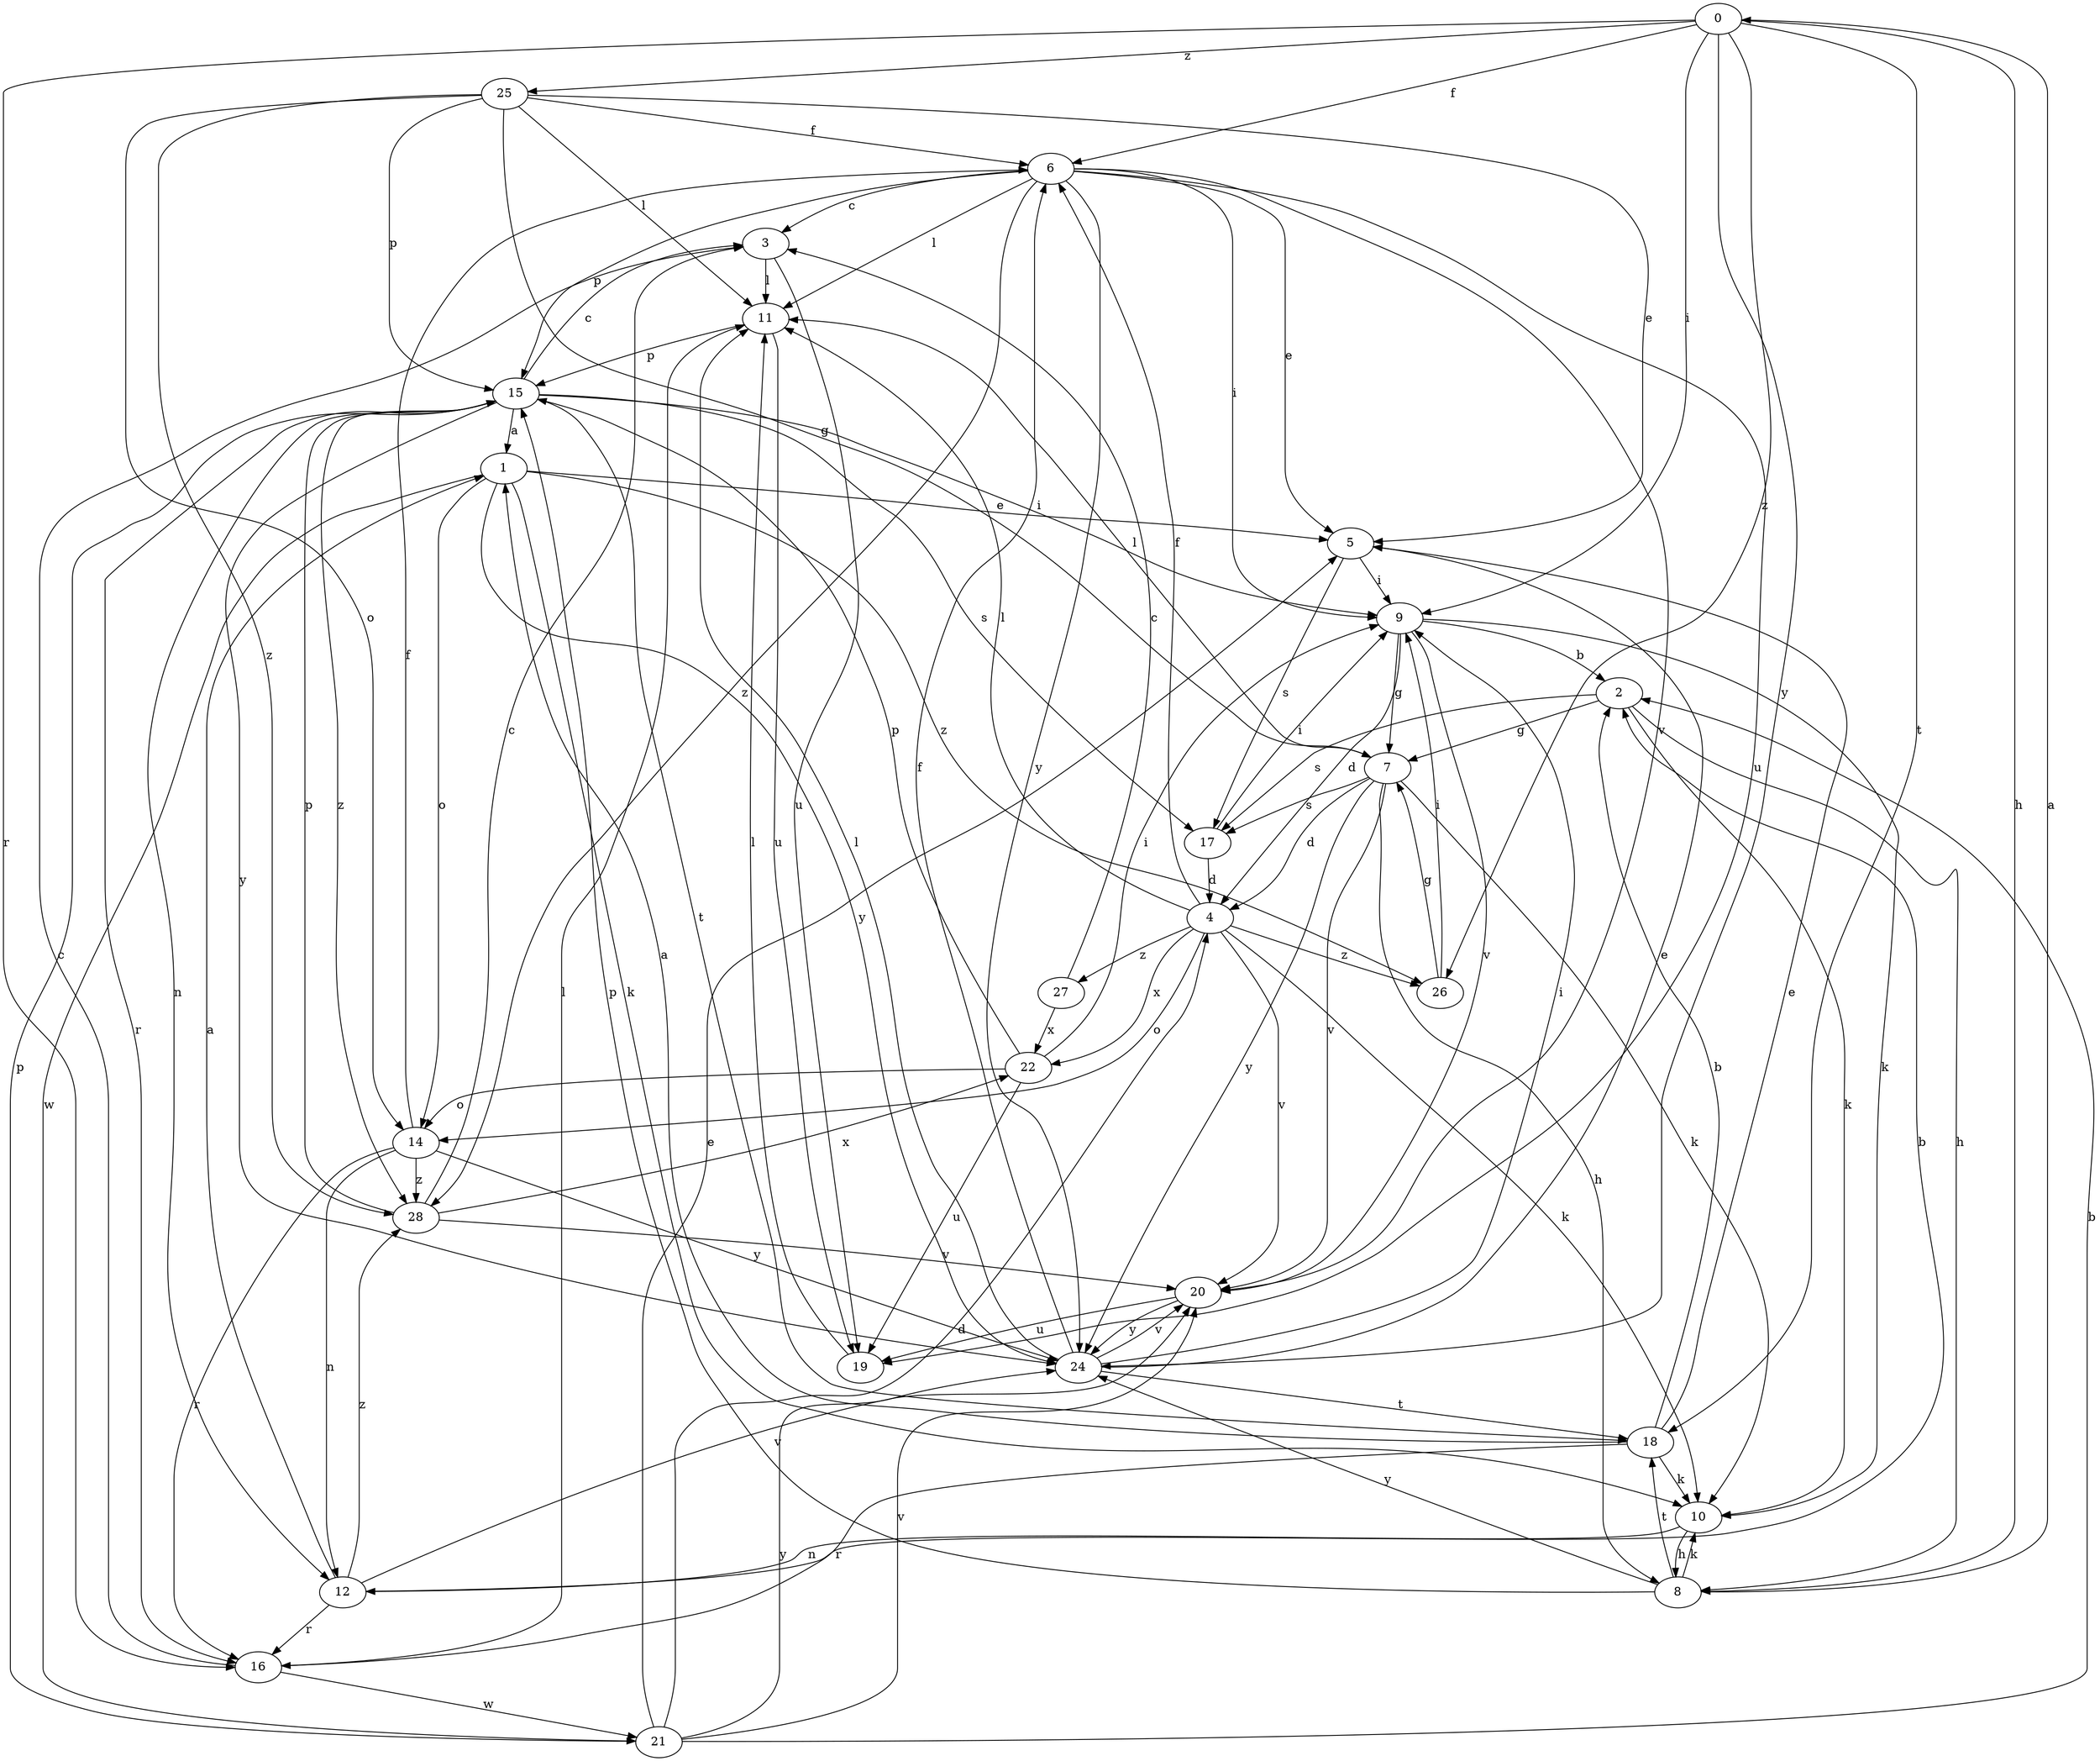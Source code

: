strict digraph  {
0;
1;
2;
3;
4;
5;
6;
7;
8;
9;
10;
11;
12;
14;
15;
16;
17;
18;
19;
20;
21;
22;
24;
25;
26;
27;
28;
0 -> 6  [label=f];
0 -> 8  [label=h];
0 -> 9  [label=i];
0 -> 16  [label=r];
0 -> 18  [label=t];
0 -> 24  [label=y];
0 -> 25  [label=z];
0 -> 26  [label=z];
1 -> 5  [label=e];
1 -> 10  [label=k];
1 -> 14  [label=o];
1 -> 21  [label=w];
1 -> 24  [label=y];
1 -> 26  [label=z];
2 -> 7  [label=g];
2 -> 8  [label=h];
2 -> 10  [label=k];
2 -> 17  [label=s];
3 -> 11  [label=l];
3 -> 19  [label=u];
4 -> 6  [label=f];
4 -> 10  [label=k];
4 -> 11  [label=l];
4 -> 14  [label=o];
4 -> 20  [label=v];
4 -> 22  [label=x];
4 -> 26  [label=z];
4 -> 27  [label=z];
5 -> 9  [label=i];
5 -> 17  [label=s];
6 -> 3  [label=c];
6 -> 5  [label=e];
6 -> 9  [label=i];
6 -> 11  [label=l];
6 -> 15  [label=p];
6 -> 19  [label=u];
6 -> 20  [label=v];
6 -> 24  [label=y];
6 -> 28  [label=z];
7 -> 4  [label=d];
7 -> 8  [label=h];
7 -> 10  [label=k];
7 -> 11  [label=l];
7 -> 17  [label=s];
7 -> 20  [label=v];
7 -> 24  [label=y];
8 -> 0  [label=a];
8 -> 10  [label=k];
8 -> 15  [label=p];
8 -> 18  [label=t];
8 -> 24  [label=y];
9 -> 2  [label=b];
9 -> 4  [label=d];
9 -> 7  [label=g];
9 -> 10  [label=k];
9 -> 20  [label=v];
10 -> 8  [label=h];
10 -> 12  [label=n];
11 -> 15  [label=p];
11 -> 19  [label=u];
12 -> 1  [label=a];
12 -> 2  [label=b];
12 -> 16  [label=r];
12 -> 20  [label=v];
12 -> 28  [label=z];
14 -> 6  [label=f];
14 -> 12  [label=n];
14 -> 16  [label=r];
14 -> 24  [label=y];
14 -> 28  [label=z];
15 -> 1  [label=a];
15 -> 3  [label=c];
15 -> 9  [label=i];
15 -> 12  [label=n];
15 -> 16  [label=r];
15 -> 17  [label=s];
15 -> 18  [label=t];
15 -> 24  [label=y];
15 -> 28  [label=z];
16 -> 3  [label=c];
16 -> 11  [label=l];
16 -> 21  [label=w];
17 -> 4  [label=d];
17 -> 9  [label=i];
18 -> 1  [label=a];
18 -> 2  [label=b];
18 -> 5  [label=e];
18 -> 10  [label=k];
18 -> 16  [label=r];
19 -> 11  [label=l];
20 -> 19  [label=u];
20 -> 24  [label=y];
21 -> 2  [label=b];
21 -> 4  [label=d];
21 -> 5  [label=e];
21 -> 15  [label=p];
21 -> 20  [label=v];
21 -> 24  [label=y];
22 -> 9  [label=i];
22 -> 14  [label=o];
22 -> 15  [label=p];
22 -> 19  [label=u];
24 -> 5  [label=e];
24 -> 6  [label=f];
24 -> 9  [label=i];
24 -> 11  [label=l];
24 -> 18  [label=t];
24 -> 20  [label=v];
25 -> 5  [label=e];
25 -> 6  [label=f];
25 -> 7  [label=g];
25 -> 11  [label=l];
25 -> 14  [label=o];
25 -> 15  [label=p];
25 -> 28  [label=z];
26 -> 7  [label=g];
26 -> 9  [label=i];
27 -> 3  [label=c];
27 -> 22  [label=x];
28 -> 3  [label=c];
28 -> 15  [label=p];
28 -> 20  [label=v];
28 -> 22  [label=x];
}
